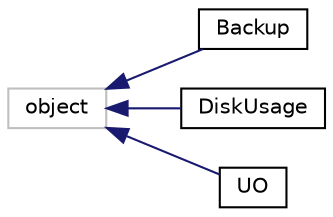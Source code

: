 digraph "Graphical Class Hierarchy"
{
 // LATEX_PDF_SIZE
  edge [fontname="Helvetica",fontsize="10",labelfontname="Helvetica",labelfontsize="10"];
  node [fontname="Helvetica",fontsize="10",shape=record];
  rankdir="LR";
  Node1 [label="object",height=0.2,width=0.4,color="grey75", fillcolor="white", style="filled",tooltip=" "];
  Node1 -> Node0 [dir="back",color="midnightblue",fontsize="10",style="solid",fontname="Helvetica"];
  Node0 [label="Backup",height=0.2,width=0.4,color="black", fillcolor="white", style="filled",URL="$classpbackup_1_1backup_1_1Backup.html",tooltip=" "];
  Node1 -> Node3 [dir="back",color="midnightblue",fontsize="10",style="solid",fontname="Helvetica"];
  Node3 [label="DiskUsage",height=0.2,width=0.4,color="black", fillcolor="white", style="filled",URL="$classpbackup_1_1backup_1_1DiskUsage.html",tooltip=" "];
  Node1 -> Node4 [dir="back",color="midnightblue",fontsize="10",style="solid",fontname="Helvetica"];
  Node4 [label="UO",height=0.2,width=0.4,color="black", fillcolor="white", style="filled",URL="$classpbackup_1_1backup_1_1UO.html",tooltip=" "];
}
